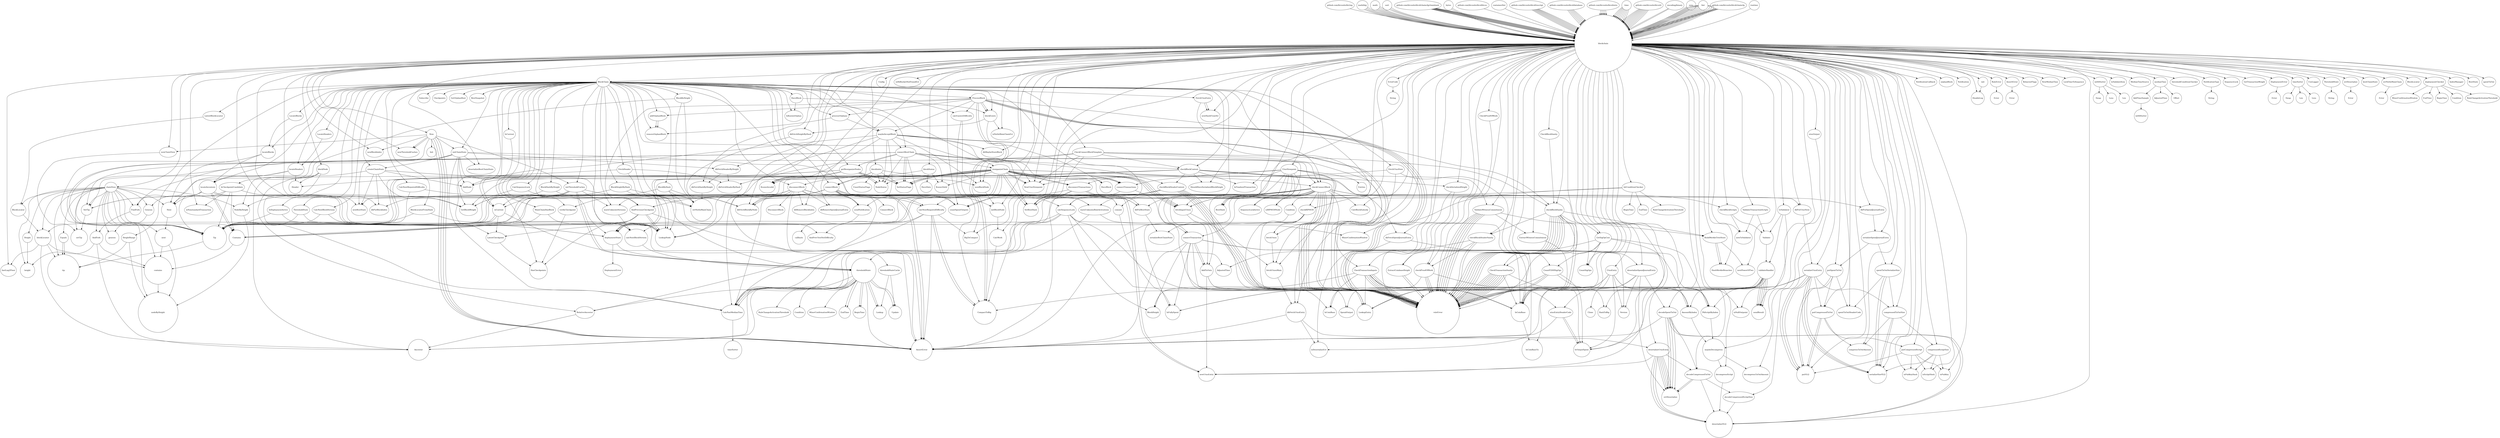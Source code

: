 digraph graphname {
842498549312 [width=1.0048893075474834] [height=1.0048893075474834] [label="BlockByHeight"];
75647 [width=1.0357961016203368] [height=1.0357961016203368] [label="Config"];
842498550736 [width=1.1028536653776413] [height=1.1028536653776413] [label="RuleChangeActivationThreshold"];
842396540688 [width=1.8912661752037636] [height=1.8912661752037636] [label="timeSorter"];
191187 [width=1.0357961016203368] [height=1.0357961016203368] [label="ErrorCode"];
842498548864 [width=1.0357961016203368] [height=1.0357961016203368] [label="isDbBucketNotFoundErr"];
842498548288 [width=1.2341797219978312] [height=1.2341797219978312] [label="AdjustedTime"];
842498547888 [width=1.3486787240346771] [height=1.3486787240346771] [label="isCurrent"];
842396540864 [width=1.4557717331790565] [height=1.4557717331790565] [label="removeOrphanBlock"];
842498548848 [width=1.6061627504345513] [height=1.6061627504345513] [label="isDeserializeErr"];
842498548016 [width=1.0172821595152037] [height=1.0172821595152037] [label="ConnectBlock"];
101073 [width=1.0357961016203368] [height=1.0357961016203368] [label="NotificationCallback"];
842498550912 [width=1.0766308908335573] [height=1.0766308908335573] [label="SpendOutput"];
842498550848 [width=1.1026754584971528] [height=1.1026754584971528] [label="Less"];
842498547952 [width=1.1182217297681547] [height=1.1182217297681547] [label="dbPutBestState"];
842396540384 [width=1.9916242782290114] [height=1.9916242782290114] [label="LookupNode"];
842396540416 [width=1.2173684242651883] [height=1.2173684242651883] [label="KnownInvalid"];
842498550000 [width=1.3080263754914587] [height=1.3080263754914587] [label="Error"];
842498547856 [width=2.214725146541351] [height=2.214725146541351] [label="AssertError"];
842498548304 [width=1.0048893075474834] [height=1.0048893075474834] [label="IsCurrent"];
842498548528 [width=1.0048893075474834] [height=1.0048893075474834] [label="HeightRange"];
842498547936 [width=1.1807567191151285] [height=1.1807567191151285] [label="GetBlockWeight"];
842498550336 [width=1.3080263754914587] [height=1.3080263754914587] [label="String"];
842396540640 [width=2.1984121701180674] [height=2.1984121701180674] [label="Ancestor"];
842498549328 [width=1.0048893075474834] [height=1.0048893075474834] [label="BlockByHash"];
842396540880 [width=1.02507197133259] [height=1.02507197133259] [label="addOrphanBlock"];
842498547904 [width=1.0661214310431857] [height=1.0661214310431857] [label="warnUnknownRuleActivations"];
842498549648 [width=1.246566989690631] [height=1.246566989690631] [label="isPubKeyHash"];
842498549728 [width=1.162664357751148] [height=1.162664357751148] [label="putCompressedScript"];
842396540736 [width=1.2009740030744045] [height=1.2009740030744045] [label="SetStatusFlags"];
842498550176 [width=1.3781475972657693] [height=1.3781475972657693] [label="int64Sorter"];
842498549008 [width=1.863053016728637] [height=1.863053016728637] [label="errDeserialize"];
81488 [width=1.0357961016203368] [height=1.0357961016203368] [label="blockStatus"];
842498551328 [width=1.0675661161809615] [height=1.0675661161809615] [label="checkSerializedHeight"];
842498549840 [width=1.2593924765225295] [height=1.2593924765225295] [label="BigToCompact"];
842498551216 [width=1.430756348479903] [height=1.430756348479903] [label="checkProofOfWork"];
842498549744 [width=1.7531772129404737] [height=1.7531772129404737] [label="decompressScript"];
842498551584 [width=1.0616052750982918] [height=1.0616052750982918] [label="MinerConfirmationWindow"];
842498549392 [width=1.4159609774164057] [height=1.4159609774164057] [label="genesis"];
842498547760 [width=1.6636191791163764] [height=1.6636191791163764] [label="LookupEntry"];
842498549376 [width=1.7436442531219842] [height=1.7436442531219842] [label="setTip"];
842396540816 [width=1.1865332816134424] [height=1.1865332816134424] [label="blockExists"];
842498549184 [width=1.4213850327922524] [height=1.4213850327922524] [label="newUtxoEntry"];
842498549472 [width=1.8564645668855368] [height=1.8564645668855368] [label="next"];
842408242176 [width=1] [height=1] [label="github.com/btcsuite/btclog"];
842390863424 [width=1] [height=1] [label="math/big"];
842498548768 [width=1.0305581721717716] [height=1.0305581721717716] [label="initThresholdCaches"];
842498551440 [width=1.0616052750982918] [height=1.0616052750982918] [label="BeginTime"];
842396540528 [width=1.0825908985863608] [height=1.0825908985863608] [label="sendNotification"];
842498549248 [width=1.417496364533129] [height=1.417496364533129] [label="serializeBestChainState"];
842498550880 [width=2.3254945988652955] [height=2.3254945988652955] [label="maybeDecompress"];
23249 [width=1.0357961016203368] [height=1.0357961016203368] [label="orphanBlock"];
842498548688 [width=1.0357961016203368] [height=1.0357961016203368] [label="New"];
842396540464 [width=1.0752965316280265] [height=1.0752965316280265] [label="dbMaybeStoreBlock"];
842498550832 [width=1.1026754584971528] [height=1.1026754584971528] [label="Swap"];
842498548800 [width=1.3080263754914587] [height=1.3080263754914587] [label="Error"];
842498548960 [width=1.8569499263953417] [height=1.8569499263953417] [label="putVLQ"];
102540 [width=1.0357961016203368] [height=1.0357961016203368] [label="Notification"];
842498551552 [width=1.0616052750982918] [height=1.0616052750982918] [label="EndTime"];
842498550896 [width=1.1034017970134784] [height=1.1034017970134784] [label="IsCoinBase"];
842498549664 [width=1.246566989690631] [height=1.246566989690631] [label="isScriptHash"];
842498548512 [width=1.2516763253257934] [height=1.2516763253257934] [label="NodeByHeight"];
842396540784 [width=1.1489867045545037] [height=1.1489867045545037] [label="newBestState"];
842396540912 [width=1.1610650455696956] [height=1.1610650455696956] [label="calcSequenceLock"];
842396540624 [width=1.3495227460940145] [height=1.3495227460940145] [label="Header"];
842498550032 [width=1.0357961016203368] [height=1.0357961016203368] [label="init"];
201028 [width=1.0357961016203368] [height=1.0357961016203368] [label="RuleError"];
190937 [width=1.0357961016203368] [height=1.0357961016203368] [label="AssertError"];
842498547920 [width=1.0661214310431857] [height=1.0661214310431857] [label="warnUnknownVersions"];
842498550192 [width=1.1026754584971528] [height=1.1026754584971528] [label="Offset"];
25061 [width=1.0357961016203368] [height=1.0357961016203368] [label="BlockChain"];
842396540832 [width=1.1461679540432292] [height=1.1461679540432292] [label="IsKnownOrphan"];
842498549072 [width=1.1692659364632862] [height=1.1692659364632862] [label="Version"];
842408242208 [width=1] [height=1] [label="math"];
842498548496 [width=1.0048893075474834] [height=1.0048893075474834] [label="BlockHashByHeight"];
201923 [width=1.0357961016203368] [height=1.0357961016203368] [label="BehaviorFlags"];
842498551136 [width=1.0506931931468033] [height=1.0506931931468033] [label="SequenceLockActive"];
842498550656 [width=2.5994570967971895] [height=2.5994570967971895] [label="thresholdState"];
842498548400 [width=1.0048893075474834] [height=1.0048893075474834] [label="BlockLocatorFromHash"];
842498551408 [width=1.0048893075474834] [height=1.0048893075474834] [label="CheckConnectBlockTemplate"];
842498550400 [width=1.02507197133259] [height=1.02507197133259] [label="processOrphans"];
83183 [width=1.0357961016203368] [height=1.0357961016203368] [label="blockNode"];
842498550288 [width=1.0779170563893052] [height=1.0779170563893052] [label="ExtractWitnessCommitment"];
842498550096 [width=1.1026754584971528] [height=1.1026754584971528] [label="Len"];
842498548656 [width=1.287446600538975] [height=1.287446600538975] [label="locateHeaders"];
842498549088 [width=1.3592233204945614] [height=1.3592233204945614] [label="serializeSpendJournalEntry"];
842390863776 [width=1] [height=1] [label="sort"];
842498548736 [width=1.0305581721717716] [height=1.0305581721717716] [label="initChainState"];
842498549872 [width=1.0781915405724851] [height=1.0781915405724851] [label="findPrevTestNetDifficulty"];
842498550432 [width=1.3993248025208387] [height=1.3993248025208387] [label="checkBlockSanity"];
842498548224 [width=1.0488050294736255] [height=1.0488050294736255] [label="disconnectTransactions"];
842498551536 [width=1.0616052750982918] [height=1.0616052750982918] [label="BeginTime"];
842498549360 [width=1.2597143211161923] [height=1.2597143211161923] [label="fastLog2Floor"];
842498547712 [width=2.512523103334465] [height=2.512523103334465] [label="Tip"];
842498550208 [width=1.0357961016203368] [height=1.0357961016203368] [label="NewMedianTime"];
842498550256 [width=1.2949554349476298] [height=1.2949554349476298] [label="HashMerkleBranches"];
842498551120 [width=2.158619883264944] [height=2.158619883264944] [label="IsCoinBaseTx"];
842498547776 [width=1.1636873294419525] [height=1.1636873294419525] [label="BlockHeight"];
842498549520 [width=1.2241676302813311] [height=1.2241676302813311] [label="newHashFromStr"];
842408240416 [width=1] [height=1] [label="github.com/btcsuite/btcd/chaincfg/chainhash"];
842498551600 [width=1.0616052750982918] [height=1.0616052750982918] [label="Condition"];
842498551456 [width=1.0616052750982918] [height=1.0616052750982918] [label="EndTime"];
842498551104 [width=1.0675661161809615] [height=1.0675661161809615] [label="ShouldHaveSerializedBlockHeight"];
842498547824 [width=1.0736779277754616] [height=1.0736779277754616] [label="FindFork"];
842498550992 [width=1.0256688646242882] [height=1.0256688646242882] [label="Entries"];
842498551392 [width=1.0506931931468033] [height=1.0506931931468033] [label="GetSigOpCost"];
842498550528 [width=1.4173140833224092] [height=1.4173140833224092] [label="Validate"];
842396540400 [width=4.491697147824673] [height=4.491697147824673] [label="ruleError"];
842498547792 [width=1.0357961016203368] [height=1.0357961016203368] [label="LockTimeToSequence"];
842498551200 [width=1.0828476058027212] [height=1.0828476058027212] [label="CheckTransactionSanity"];
842498547968 [width=1.0973027282521708] [height=1.0973027282521708] [label="dbPutBlockIndex"];
842498551504 [width=1.0616052750982918] [height=1.0616052750982918] [label="Condition"];
842396540496 [width=1.1658276011592452] [height=1.1658276011592452] [label="AddNode"];
842498549808 [width=1.1750310791857408] [height=1.1750310791857408] [label="HashToBig"];
251534 [width=1.0357961016203368] [height=1.0357961016203368] [label="utxoOutput"];
274656 [width=1.0357961016203368] [height=1.0357961016203368] [label="bitConditionChecker"];
842498551344 [width=1.0366593221081082] [height=1.0366593221081082] [label="checkBlockHeaderContext"];
842498550160 [width=1.1026754584971528] [height=1.1026754584971528] [label="AddTimeSample"];
842396540576 [width=1.1341132863175598] [height=1.1341132863175598] [label="KnownValid"];
842408241888 [width=1] [height=1] [label="bytes"];
842498551040 [width=1.0048893075474834] [height=1.0048893075474834] [label="FetchUtxoView"];
842498548432 [width=1.0048893075474834] [height=1.0048893075474834] [label="LatestBlockLocator"];
212673 [width=1.0357961016203368] [height=1.0357961016203368] [label="int64Sorter"];
218857 [width=1.0357961016203368] [height=1.0357961016203368] [label="txValidateItem"];
252368 [width=1.0357961016203368] [height=1.0357961016203368] [label="UtxoEntry"];
842498550112 [width=1.1026754584971528] [height=1.1026754584971528] [label="Swap"];
842408242048 [width=1] [height=1] [label="github.com/btcsuite/btcd/btcec"];
842498551024 [width=1.0996143125390598] [height=1.0996143125390598] [label="fetchUtxos"];
842498550816 [width=1.1026754584971528] [height=1.1026754584971528] [label="Len"];
842498549696 [width=1.162664357751148] [height=1.162664357751148] [label="compressedScriptSize"];
842498548464 [width=1.0048893075474834] [height=1.0048893075474834] [label="BlockHeightByHash"];
89210 [width=1.0357961016203368] [height=1.0357961016203368] [label="blockIndex"];
842498548096 [width=1.0567151031363209] [height=1.0567151031363209] [label="dbRemoveBlockIndex"];
212060 [width=1.0357961016203368] [height=1.0357961016203368] [label="MedianTimeSource"];
219195 [width=1.0357961016203368] [height=1.0357961016203368] [label="txValidator"];
842498548912 [width=1.8569499263953417] [height=1.8569499263953417] [label="serializeSizeVLQ"];
842408241312 [width=1] [height=1] [label="container/list"];
842498548640 [width=1.0048893075474834] [height=1.0048893075474834] [label="LocateBlocks"];
842498548592 [width=1.1122939299744832] [height=1.1122939299744832] [label="Genesis"];
842498547872 [width=1.1492136267788162] [height=1.1492136267788162] [label="countSpentOutputs"];
842498548544 [width=3.322741377582435] [height=3.322741377582435] [label="tip"];
842498550352 [width=1.0048893075474834] [height=1.0048893075474834] [label="Subscribe"];
213531 [width=1.0357961016203368] [height=1.0357961016203368] [label="medianTime"];
240421 [width=1.0357961016203368] [height=1.0357961016203368] [label="thresholdConditionChecker"];
842498551168 [width=1.0506931931468033] [height=1.0506931931468033] [label="isBIP0030Node"];
842498550128 [width=1.1026754584971528] [height=1.1026754584971528] [label="Less"];
842498549888 [width=1.1807789046712047] [height=1.1807789046712047] [label="calcNextRequiredDifficulty"];
842498550624 [width=1.3597205185010117] [height=1.3597205185010117] [label="Lookup"];
842408241696 [width=1] [height=1] [label="github.com/btcsuite/btcd/txscript"];
842498548064 [width=1.016457389972152] [height=1.016457389972152] [label="disconnectBlock"];
842498548128 [width=1.020919001515984] [height=1.020919001515984] [label="DisconnectBlock"];
842498550928 [width=1.0342251528323843] [height=1.0342251528323843] [label="Clone"];
842396540752 [width=1.0513377292485764] [height=1.0513377292485764] [label="UnsetStatusFlags"];
842498548272 [width=1.1670322497036736] [height=1.1670322497036736] [label="LatestCheckpoint"];
842498547744 [width=1.9136987693464333] [height=1.9136987693464333] [label="IsCoinBase"];
842498549536 [width=1.0048893075474834] [height=1.0048893075474834] [label="Checkpoints"];
842396540848 [width=1.0048893075474834] [height=1.0048893075474834] [label="GetOrphanRoot"];
842498551360 [width=1.0197863990739497] [height=1.0197863990739497] [label="checkBIP0030"];
842498551296 [width=1.0357961016203368] [height=1.0357961016203368] [label="CheckBlockSanity"];
842498549040 [width=1.15871229704812] [height=1.15871229704812] [label="decodeCompressedTxOut"];
842498550464 [width=1.4854298109804078] [height=1.4854298109804078] [label="sendResult"];
842396540672 [width=1.5960973149668658] [height=1.5960973149668658] [label="CalcPastMedianTime"];
842498550480 [width=1.78845108143214] [height=1.78845108143214] [label="validateHandler"];
100930 [width=1.0357961016203368] [height=1.0357961016203368] [label="NotificationType"];
842498551088 [width=1.0647740587430394] [height=1.0647740587430394] [label="isNullOutpoint"];
842498547984 [width=1.0739972626515246] [height=1.0739972626515246] [label="dbPutUtxoView"];
842498548352 [width=1.2975020421090233] [height=1.2975020421090233] [label="dbFetchHeaderByHash"];
842498548832 [width=1.3080263754914587] [height=1.3080263754914587] [label="Error"];
842498549456 [width=2.900298933813776] [height=2.900298933813776] [label="contains"];
241499 [width=1.0357961016203368] [height=1.0357961016203368] [label="thresholdStateCache"];
842498550144 [width=1.1026754584971528] [height=1.1026754584971528] [label="AdjustedTime"];
842396540368 [width=1.175366113209781] [height=1.175366113209781] [label="maybeAcceptBlock"];
842498548976 [width=1.2377380286388904] [height=1.2377380286388904] [label="putCompressedTxOut"];
842498549968 [width=1.3080263754914587] [height=1.3080263754914587] [label="Error"];
842390863296 [width=1] [height=1] [label="github.com/btcsuite/btcd/database"];
842498551232 [width=1.0357961016203368] [height=1.0357961016203368] [label="CheckProofOfWork"];
842498548112 [width=1.0567151031363209] [height=1.0567151031363209] [label="dbRemoveSpendJournalEntry"];
842498549216 [width=1.1840748382395054] [height=1.1840748382395054] [label="dbFetchHeightByHash"];
842498550768 [width=1.0048893075474834] [height=1.0048893075474834] [label="IsDeploymentActive"];
842498549856 [width=1.02507197133259] [height=1.02507197133259] [label="calcEasiestDifficulty"];
842498551248 [width=1.1363894181625636] [height=1.1363894181625636] [label="CountSigOps"];
842498548944 [width=1.347398403894131] [height=1.347398403894131] [label="putSpentTxOut"];
842498548560 [width=4.164128492184261] [height=4.164128492184261] [label="nodeByHeight"];
842498549440 [width=1.0162119144995505] [height=1.0162119144995505] [label="Equals"];
34504 [width=1.0357961016203368] [height=1.0357961016203368] [label="SequenceLock"];
842498548624 [width=1.287446600538975] [height=1.287446600538975] [label="locateBlocks"];
842498547728 [width=1.4410663451416312] [height=1.4410663451416312] [label="deploymentState"];
842498549120 [width=1.4841097758552377] [height=1.4841097758552377] [label="IsOutputSpent"];
842498551648 [width=1.0357961016203368] [height=1.0357961016203368] [label="GetTransactionWeight"];
842396540432 [width=1.1974685228370188] [height=1.1974685228370188] [label="NodeStatus"];
842498550976 [width=1.211416225732872] [height=1.211416225732872] [label="connectTransaction"];
842498551264 [width=1.089337913980179] [height=1.089337913980179] [label="CountP2SHSigOps"];
842498550240 [width=1.1653757682839834] [height=1.1653757682839834] [label="nextPowerOfTwo"];
842396540592 [width=1.4810860690027443] [height=1.4810860690027443] [label="initBlockNode"];
842408240800 [width=1] [height=1] [label="github.com/btcsuite/btcd/wire"];
842498551616 [width=1.0048893075474834] [height=1.0048893075474834] [label="CalcNextBlockVersion"];
842498550560 [width=1.0357961016203368] [height=1.0357961016203368] [label="ValidateTransactionScripts"];
256935 [width=1.0357961016203368] [height=1.0357961016203368] [label="UtxoViewpoint"];
842498550944 [width=1.0554630476772209] [height=1.0554630476772209] [label="BestHash"];
842498549552 [width=1.7988704625350067] [height=1.7988704625350067] [label="HasCheckpoints"];
842498548240 [width=1.0686747748693637] [height=1.0686747748693637] [label="connectTransactions"];
842498549760 [width=1.2895326138819587] [height=1.2895326138819587] [label="compressTxOutAmount"];
842498549984 [width=1.3080263754914587] [height=1.3080263754914587] [label="String"];
842498549824 [width=2.4923626059874935] [height=2.4923626059874935] [label="CompactToBig"];
842498549680 [width=1.246566989690631] [height=1.246566989690631] [label="isPubKey"];
842498548448 [width=1.2987692074910422] [height=1.2987692074910422] [label="BlockLocator"];
842396540608 [width=1.7739915430326778] [height=1.7739915430326778] [label="CalcWork"];
842408239232 [width=1] [height=1] [label="time"];
842498547808 [width=1.0247590529432218] [height=1.0247590529432218] [label="getReorganizeNodes"];
842396540512 [width=1.0443897375551732] [height=1.0443897375551732] [label="connectBestChain"];
842498551280 [width=1.0828476058027212] [height=1.0828476058027212] [label="checkBlockHeaderSanity"];
842498550720 [width=1.1028536653776413] [height=1.1028536653776413] [label="Condition"];
842498549200 [width=2.0077893005889353] [height=2.0077893005889353] [label="dbFetchUtxoEntry"];
842390863328 [width=1] [height=1] [label="github.com/btcsuite/btcutil"];
842396540896 [width=1.0048893075474834] [height=1.0048893075474834] [label="CalcSequenceLock"];
842498550576 [width=1.0506931931468033] [height=1.0506931931468033] [label="checkBlockScripts"];
842498551056 [width=1.0048893075474834] [height=1.0048893075474834] [label="FetchUtxoEntry"];
842498550416 [width=1.0048893075474834] [height=1.0048893075474834] [label="ProcessBlock"];
842498548048 [width=1.1294025174337174] [height=1.1294025174337174] [label="SetTip"];
842498548816 [width=1.1840748382395054] [height=1.1840748382395054] [label="isNotInMainChainErr"];
842408241920 [width=1] [height=1] [label="encoding/binary"];
190546 [width=1.0357961016203368] [height=1.0357961016203368] [label="DeploymentError"];
842498551568 [width=1.0616052750982918] [height=1.0616052750982918] [label="RuleChangeActivationThreshold"];
842498549408 [width=1.509612392027849] [height=1.509612392027849] [label="height"];
842498548336 [width=1.0048893075474834] [height=1.0048893075474834] [label="FetchHeader"];
272614 [width=1.0357961016203368] [height=1.0357961016203368] [label="timeSorter"];
842498549712 [width=1.1381477041954315] [height=1.1381477041954315] [label="decodeCompressedScriptSize"];
842498551312 [width=1.2042799206962096] [height=1.2042799206962096] [label="ExtractCoinbaseHeight"];
842498550640 [width=1.3597205185010117] [height=1.3597205185010117] [label="Update"];
842498548032 [width=1.063870025655476] [height=1.063870025655476] [label="commit"];
842498549264 [width=1.066561076406686] [height=1.066561076406686] [label="deserializeBestChainState"];
842498550672 [width=1.1028536653776413] [height=1.1028536653776413] [label="MinerConfirmationWindow"];
842498550368 [width=1.3520040638239261] [height=1.3520040638239261] [label="callback"];
842498551520 [width=1.8207171553522308] [height=1.8207171553522308] [label="calcNextBlockVersion"];
842498548672 [width=1.0048893075474834] [height=1.0048893075474834] [label="LocateHeaders"];
842498550064 [width=1.0357961016203368] [height=1.0357961016203368] [label="UseLogger"];
842498548000 [width=1.0530782611355405] [height=1.0530782611355405] [label="dbPutSpendJournalEntry"];
842498548896 [width=1.347398403894131] [height=1.347398403894131] [label="spentTxOutSerializeSize"];
842498549488 [width=1.3615537753170888] [height=1.3615537753170888] [label="findFork"];
842390863200 [width=6] [height=6] [label="blockchain"];
842390863808 [width=1] [height=1] [label="sync"];
238545 [width=1.0357961016203368] [height=1.0357961016203368] [label="ThresholdState"];
842498551376 [width=1.0506931931468033] [height=1.0506931931468033] [label="CheckTransactionInputs"];
842498548928 [width=1.2377380286388904] [height=1.2377380286388904] [label="compressedTxOutSize"];
842498549168 [width=1.4469951985726799] [height=1.4469951985726799] [label="deserializeUtxoEntry"];
842498548608 [width=1.614631358299413] [height=1.614631358299413] [label="Next"];
842396540704 [width=1.0614649662446252] [height=1.0614649662446252] [label="newBlockIndex"];
842498551472 [width=1.0616052750982918] [height=1.0616052750982918] [label="RuleChangeActivationThreshold"];
842498548256 [width=1.0716467969918269] [height=1.0716467969918269] [label="checkConnectBlock"];
842498548576 [width=1.4507152772741152] [height=1.4507152772741152] [label="locateInventory"];
842498549152 [width=1.5456827233313466] [height=1.5456827233313466] [label="IsFullySpent"];
842396540800 [width=1.0048893075474834] [height=1.0048893075474834] [label="HaveBlock"];
842498548208 [width=1.0473641840450054] [height=1.0473641840450054] [label="dbFetchSpendJournalEntry"];
842498551008 [width=1.676863860025498] [height=1.676863860025498] [label="fetchUtxosMain"];
842498550752 [width=1.0048893075474834] [height=1.0048893075474834] [label="ThresholdState"];
842498548144 [width=1.0247590529432218] [height=1.0247590529432218] [label="reorganizeChain"];
842498549104 [width=1.0939441160614656] [height=1.0939441160614656] [label="utxoEntryHeaderCode"];
842498550704 [width=1.2057073307552824] [height=1.2057073307552824] [label="EndTime"];
842498550048 [width=1.3438224771117955] [height=1.3438224771117955] [label="DisableLog"];
128017 [width=1.0357961016203368] [height=1.0357961016203368] [label="errDeserialize"];
842498550272 [width=1.1249685605716895] [height=1.1249685605716895] [label="BuildMerkleTreeStore"];
842498550688 [width=1.2057073307552824] [height=1.2057073307552824] [label="BeginTime"];
842396540656 [width=1.2531624922755076] [height=1.2531624922755076] [label="RelativeAncestor"];
842498550496 [width=1.2788004018841574] [height=1.2788004018841574] [label="PkScriptByIndex"];
842498549952 [width=1.3080263754914587] [height=1.3080263754914587] [label="Error"];
842390863232 [width=1] [height=1] [label="fmt"];
842408239648 [width=1] [height=1] [label="github.com/btcsuite/btcd/chaincfg"];
162687 [width=1.0357961016203368] [height=1.0357961016203368] [label="bestChainState"];
127605 [width=1.0357961016203368] [height=1.0357961016203368] [label="errNotInMainChain"];
842498551488 [width=1.2298800410175061] [height=1.2298800410175061] [label="MinerConfirmationWindow"];
23048 [width=1.0357961016203368] [height=1.0357961016203368] [label="BlockLocator"];
842498549600 [width=1.0923075602186352] [height=1.0923075602186352] [label="isNonstandardTransaction"];
842498549056 [width=1.1949636534822081] [height=1.1949636534822081] [label="deserializeSpendJournalEntry"];
842498548176 [width=1.3544393354247526] [height=1.3544393354247526] [label="SetBestHash"];
842498549568 [width=1.0395002581754589] [height=1.0395002581754589] [label="verifyCheckpoint"];
842498549584 [width=1.0596829219605655] [height=1.0596829219605655] [label="findPreviousCheckpoint"];
842498551152 [width=1.0675661161809615] [height=1.0675661161809615] [label="IsFinalizedTransaction"];
842498550304 [width=1.0675661161809615] [height=1.0675661161809615] [label="ValidateWitnessCommitment"];
842396540448 [width=1.0797093991791096] [height=1.0797093991791096] [label="checkBlockContext"];
842396540720 [width=1.199616465867745] [height=1.199616465867745] [label="HaveBlock"];
842408242336 [width=1] [height=1] [label="runtime"];
842498549904 [width=1.0048893075474834] [height=1.0048893075474834] [label="CalcNextRequiredDifficulty"];
277573 [width=1.0357961016203368] [height=1.0357961016203368] [label="deploymentChecker"];
842498547840 [width=1.0363271353678902] [height=1.0363271353678902] [label="connectBlock"];
842498548704 [width=1.0614649662446252] [height=1.0614649662446252] [label="newChainView"];
842498548080 [width=1.2446763555640281] [height=1.2446763555640281] [label="dbFetchBlockByNode"];
842498550960 [width=1.2982515877748328] [height=1.2982515877748328] [label="AddTxOuts"];
842498548880 [width=1.3233839267751863] [height=1.3233839267751863] [label="spentTxOutHeaderCode"];
842498549136 [width=1.3779106146039088] [height=1.3779106146039088] [label="serializeUtxoEntry"];
842498549776 [width=1.7531772129404737] [height=1.7531772129404737] [label="decompressTxOutAmount"];
842498549424 [width=1.0162119144995505] [height=1.0162119144995505] [label="Height"];
9031 [width=1.0357961016203368] [height=1.0357961016203368] [label="chainView"];
842498548720 [width=1.0871338308689134] [height=1.0871338308689134] [label="newThresholdCaches"];
842396540480 [width=1.1548406603685932] [height=1.1548406603685932] [label="newBlockNode"];
842498550544 [width=1.350434726445593] [height=1.350434726445593] [label="newTxValidator"];
842498549616 [width=1.0048893075474834] [height=1.0048893075474834] [label="IsCheckpointCandidate"];
842498548368 [width=1.0048893075474834] [height=1.0048893075474834] [label="MainChainHasBlock"];
842498550512 [width=1.1799526675101293] [height=1.1799526675101293] [label="AmountByIndex"];
842498548384 [width=1.6262623803839416] [height=1.6262623803839416] [label="Contains"];
842498550784 [width=1.336323068803185] [height=1.336323068803185] [label="DeploymentError"];
842498548416 [width=1.7035500756884863] [height=1.7035500756884863] [label="blockLocator"];
842498548752 [width=1.0256688646242882] [height=1.0256688646242882] [label="Init"];
74867 [width=1.0357961016203368] [height=1.0357961016203368] [label="IndexManager"];
842498549296 [width=1.066561076406686] [height=1.066561076406686] [label="dbFetchHeaderByHeight"];
842498548160 [width=1.208307437819846] [height=1.208307437819846] [label="NewUtxoViewpoint"];
842498550608 [width=1.3080263754914587] [height=1.3080263754914587] [label="String"];
842396540560 [width=1.1026754584971528] [height=1.1026754584971528] [label="HaveData"];
842498548192 [width=1.1067080312451671] [height=1.1067080312451671] [label="fetchInputUtxos"];
842498548992 [width=1.1284311472500659] [height=1.1284311472500659] [label="decodeSpentTxOut"];
842498548320 [width=1.0048893075474834] [height=1.0048893075474834] [label="BestSnapshot"];
842498549280 [width=1.0356542823338324] [height=1.0356542823338324] [label="createChainState"];
23845 [width=1.0357961016203368] [height=1.0357961016203368] [label="BestState"];
133155 [width=1.0357961016203368] [height=1.0357961016203368] [label="spentTxOut"];
842498551184 [width=1.0506931931468033] [height=1.0506931931468033] [label="CalcBlockSubsidy"];
842498549232 [width=1.203316277778526] [height=1.203316277778526] [label="dbFetchHashByHeight"];
842498548480 [width=2.3095718575315347] [height=2.3095718575315347] [label="errNotInMainChain"];
842498549024 [width=2.797509091900025] [height=2.797509091900025] [label="deserializeVLQ"];
"842390863232" -> "842390863200";
"842390863296" -> "842390863200";
"842390863328" -> "842390863200";
"25061" -> "842396540368";
"842396540368" -> "842396540384";
"842396540368" -> "842396540400";
"842396540368" -> "842396540416";
"842396540368" -> "842396540432";
"842396540368" -> "842396540400";
"842396540368" -> "842396540448";
"842396540368" -> "842396540464";
"842396540368" -> "842396540480";
"842396540368" -> "842396540496";
"842396540368" -> "842396540512";
"842396540368" -> "842396540528";
"842390863424" -> "842390863200";
"842390863776" -> "842390863200";
"842390863808" -> "842390863200";
"842408239232" -> "842390863200";
"842408239648" -> "842390863200";
"842408240416" -> "842390863200";
"842390863296" -> "842390863200";
"842408240800" -> "842390863200";
"842390863200" -> "81488";
"81488" -> "842396540560";
"81488" -> "842396540576";
"81488" -> "842396540416";
"842390863200" -> "83183";
"842390863200" -> "842396540592";
"842396540592" -> "842396540608";
"842390863200" -> "842396540480";
"842396540480" -> "842396540592";
"83183" -> "842396540624";
"83183" -> "842396540640";
"83183" -> "842396540656";
"842396540656" -> "842396540640";
"83183" -> "842396540672";
"842396540672" -> "842396540688";
"842390863200" -> "89210";
"842390863200" -> "842396540704";
"89210" -> "842396540720";
"89210" -> "842396540384";
"89210" -> "842396540496";
"89210" -> "842396540432";
"89210" -> "842396540736";
"89210" -> "842396540752";
"842408241312" -> "842390863200";
"842390863232" -> "842390863200";
"842390863808" -> "842390863200";
"842408239232" -> "842390863200";
"842408239648" -> "842390863200";
"842408240416" -> "842390863200";
"842390863296" -> "842390863200";
"842408241696" -> "842390863200";
"842408240800" -> "842390863200";
"842390863328" -> "842390863200";
"842390863200" -> "23048";
"842390863200" -> "23249";
"842390863200" -> "23845";
"842390863200" -> "842396540784";
"842390863200" -> "25061";
"25061" -> "842396540800";
"842396540800" -> "842396540816";
"842396540800" -> "842396540832";
"25061" -> "842396540832";
"25061" -> "842396540848";
"25061" -> "842396540864";
"25061" -> "842396540880";
"842396540880" -> "842396540864";
"842396540880" -> "842396540864";
"842390863200" -> "34504";
"25061" -> "842396540896";
"842396540896" -> "842396540912";
"842396540896" -> "842498547712";
"25061" -> "842396540912";
"842396540912" -> "842498547728";
"842396540912" -> "842498547744";
"842396540912" -> "842498547760";
"842396540912" -> "842396540400";
"842396540912" -> "842498547776";
"842396540912" -> "842396540640";
"842396540912" -> "842396540672";
"842390863200" -> "842498547792";
"25061" -> "842498547808";
"842498547808" -> "842396540416";
"842498547808" -> "842396540432";
"842498547808" -> "842396540736";
"842498547808" -> "842498547824";
"842498547808" -> "842396540416";
"842498547808" -> "842396540432";
"842498547808" -> "842396540736";
"842498547808" -> "842498547712";
"842390863200" -> "842396540464";
"25061" -> "842498547840";
"842498547840" -> "842498547712";
"842498547840" -> "842498547856";
"842498547840" -> "842498547872";
"842498547840" -> "842498547856";
"842498547840" -> "842498547888";
"842498547840" -> "842498547904";
"842498547840" -> "842498547920";
"842498547840" -> "842498547936";
"842498547840" -> "842396540784";
"842498547840" -> "842396540672";
"842498547840" -> "842498547952";
"842498547840" -> "842498547968";
"842498547840" -> "842498547984";
"842498547840" -> "842498548000";
"842498547840" -> "842498548016";
"842498547840" -> "842498548032";
"842498547840" -> "842498548048";
"842498547840" -> "842396540528";
"25061" -> "842498548064";
"842498548064" -> "842498547712";
"842498548064" -> "842498547856";
"842498548064" -> "842498548080";
"842498548064" -> "842498547936";
"842498548064" -> "842396540784";
"842498548064" -> "842396540672";
"842498548064" -> "842498547952";
"842498548064" -> "842498548096";
"842498548064" -> "842498547984";
"842498548064" -> "842498548112";
"842498548064" -> "842498548128";
"842498548064" -> "842498548032";
"842498548064" -> "842498548048";
"842498548064" -> "842396540528";
"842390863200" -> "842498547872";
"25061" -> "842498548144";
"842498548144" -> "842498548160";
"842498548144" -> "842498548176";
"842498548144" -> "842498547712";
"842498548144" -> "842498548080";
"842498548144" -> "842498548192";
"842498548144" -> "842498548208";
"842498548144" -> "842498548224";
"842498548144" -> "842396540736";
"842498548144" -> "842498548080";
"842498548144" -> "842396540576";
"842498548144" -> "842396540432";
"842498548144" -> "842498548192";
"842498548144" -> "842498548240";
"842498548144" -> "842498548256";
"842498548144" -> "842396540736";
"842498548144" -> "842396540736";
"842498548144" -> "842498548160";
"842498548144" -> "842498548176";
"842498548144" -> "842498547712";
"842498548144" -> "842498548192";
"842498548144" -> "842498548224";
"842498548144" -> "842498548064";
"842498548144" -> "842498548192";
"842498548144" -> "842498547872";
"842498548144" -> "842498548240";
"842498548144" -> "842498547840";
"25061" -> "842396540512";
"842396540512" -> "842498547712";
"842396540512" -> "842396540576";
"842396540512" -> "842396540432";
"842396540512" -> "842498548160";
"842396540512" -> "842498548176";
"842396540512" -> "842498547872";
"842396540512" -> "842498548256";
"842396540512" -> "842396540736";
"842396540512" -> "842396540736";
"842396540512" -> "842498548192";
"842396540512" -> "842498548240";
"842396540512" -> "842498547840";
"842396540512" -> "842498547712";
"842396540512" -> "842498547824";
"842396540512" -> "842498547808";
"842396540512" -> "842498548144";
"25061" -> "842498547888";
"842498547888" -> "842498548272";
"842498547888" -> "842498547712";
"842498547888" -> "842498548288";
"842498547888" -> "842498547712";
"25061" -> "842498548304";
"842498548304" -> "842498547888";
"25061" -> "842498548320";
"25061" -> "842498548336";
"842498548336" -> "842396540384";
"842498548336" -> "842396540624";
"842498548336" -> "842498548352";
"25061" -> "842498548368";
"842498548368" -> "842396540384";
"842498548368" -> "842498548384";
"25061" -> "842498548400";
"842498548400" -> "842396540384";
"842498548400" -> "842498548416";
"25061" -> "842498548432";
"842498548432" -> "842498548448";
"25061" -> "842498548464";
"842498548464" -> "842396540384";
"842498548464" -> "842498548384";
"842498548464" -> "842498548480";
"25061" -> "842498548496";
"842498548496" -> "842498548512";
"842498548496" -> "842498548480";
"25061" -> "842498548528";
"842498548528" -> "842498548544";
"842498548528" -> "842498548560";
"25061" -> "842498548576";
"842498548576" -> "842396540384";
"842498548576" -> "842498548592";
"842498548576" -> "842396540384";
"842498548576" -> "842498548384";
"842498548576" -> "842498548608";
"842498548576" -> "842498547712";
"842498548576" -> "842498548384";
"25061" -> "842498548624";
"842498548624" -> "842498548576";
"842498548624" -> "842498548608";
"25061" -> "842498548640";
"842498548640" -> "842498548624";
"25061" -> "842498548656";
"842498548656" -> "842498548576";
"842498548656" -> "842396540624";
"842498548656" -> "842498548608";
"25061" -> "842498548672";
"842498548672" -> "842498548656";
"842390863200" -> "74867";
"842390863200" -> "75647";
"842390863200" -> "842498548688";
"842498548688" -> "842498547856";
"842498548688" -> "842498547856";
"842498548688" -> "842498547856";
"842498548688" -> "842498547856";
"842498548688" -> "842396540704";
"842498548688" -> "842498548704";
"842498548688" -> "842498548720";
"842498548688" -> "842498548720";
"842498548688" -> "842498548736";
"842498548688" -> "842498548752";
"842498548688" -> "842498548768";
"842498548688" -> "842498547712";
"842408241888" -> "842390863200";
"842408241920" -> "842390863200";
"842390863232" -> "842390863200";
"842390863424" -> "842390863200";
"842390863776" -> "842390863200";
"842408239232" -> "842390863200";
"842408240416" -> "842390863200";
"842390863296" -> "842390863200";
"842408240800" -> "842390863200";
"842390863328" -> "842390863200";
"842390863200" -> "127605";
"127605" -> "842498548800";
"842390863200" -> "842498548816";
"842390863200" -> "128017";
"128017" -> "842498548832";
"842390863200" -> "842498548848";
"842390863200" -> "842498548864";
"842390863200" -> "133155";
"842390863200" -> "842498548880";
"842390863200" -> "842498548896";
"842498548896" -> "842498548880";
"842498548896" -> "842498548912";
"842498548896" -> "842498548912";
"842498548896" -> "842498548928";
"842390863200" -> "842498548944";
"842498548944" -> "842498548880";
"842498548944" -> "842498548960";
"842498548944" -> "842498548960";
"842498548944" -> "842498548976";
"842390863200" -> "842498548992";
"842498548992" -> "842498549008";
"842498548992" -> "842498549024";
"842498548992" -> "842498549008";
"842498548992" -> "842498549024";
"842498548992" -> "842498549008";
"842498548992" -> "842498547856";
"842498548992" -> "842498549040";
"842498548992" -> "842498549008";
"842390863200" -> "842498549056";
"842498549056" -> "842498547856";
"842498549056" -> "842498547760";
"842498549056" -> "842498549072";
"842498549056" -> "842498548992";
"842498549056" -> "842498549008";
"842390863200" -> "842498549088";
"842498549088" -> "842498548896";
"842498549088" -> "842498548944";
"842390863200" -> "842498548208";
"842498548208" -> "842498549056";
"842498548208" -> "842498548848";
"842390863200" -> "842498548000";
"842498548000" -> "842498549088";
"842390863200" -> "842498548112";
"842390863200" -> "842498549104";
"842498549104" -> "842498549120";
"842498549104" -> "842498549120";
"842498549104" -> "842498547856";
"842390863200" -> "842498549136";
"842498549136" -> "842498549152";
"842498549136" -> "842498549104";
"842498549136" -> "842498548912";
"842498549136" -> "842498548912";
"842498549136" -> "842498548912";
"842498549136" -> "842498548928";
"842498549136" -> "842498548960";
"842498549136" -> "842498548960";
"842498549136" -> "842498548960";
"842498549136" -> "842498549120";
"842498549136" -> "842498548976";
"842390863200" -> "842498549168";
"842498549168" -> "842498549024";
"842498549168" -> "842498549008";
"842498549168" -> "842498549024";
"842498549168" -> "842498549008";
"842498549168" -> "842498549024";
"842498549168" -> "842498549008";
"842498549168" -> "842498549008";
"842498549168" -> "842498549184";
"842498549168" -> "842498549040";
"842498549168" -> "842498549008";
"842390863200" -> "842498549200";
"842498549200" -> "842498547856";
"842498549200" -> "842498549168";
"842498549200" -> "842498548848";
"842390863200" -> "842498547984";
"842498547984" -> "842498549136";
"842390863200" -> "842498547968";
"842390863200" -> "842498548096";
"842390863200" -> "842498549216";
"842498549216" -> "842498548480";
"842390863200" -> "842498549232";
"842498549232" -> "842498548480";
"842390863200" -> "162687";
"842390863200" -> "842498549248";
"842390863200" -> "842498549264";
"842390863200" -> "842498547952";
"842498547952" -> "842498549248";
"25061" -> "842498549280";
"842498549280" -> "842396540480";
"842498549280" -> "842498548048";
"842498549280" -> "842396540496";
"842498549280" -> "842498547936";
"842498549280" -> "842396540784";
"842498549280" -> "842498547968";
"842498549280" -> "842498547952";
"25061" -> "842498548736";
"842498548736" -> "842498549264";
"842498548736" -> "842498549296";
"842498548736" -> "842396540592";
"842498548736" -> "842396540496";
"842498548736" -> "842498547856";
"842498548736" -> "842498548048";
"842498548736" -> "842498547936";
"842498548736" -> "842396540784";
"842498548736" -> "842396540672";
"842498548736" -> "842498549280";
"842390863200" -> "842498548352";
"842390863200" -> "842498549296";
"842498549296" -> "842498549232";
"842498549296" -> "842498548352";
"842390863200" -> "842498548080";
"25061" -> "842498549312";
"842498549312" -> "842498548512";
"842498549312" -> "842498548480";
"842498549312" -> "842498548080";
"25061" -> "842498549328";
"842498549328" -> "842396540384";
"842498549328" -> "842498548384";
"842498549328" -> "842498548480";
"842498549328" -> "842498548080";
"842390863808" -> "842390863200";
"842390863200" -> "842498549360";
"842390863200" -> "9031";
"842390863200" -> "842498548704";
"842498548704" -> "842498549376";
"9031" -> "842498549392";
"9031" -> "842498548592";
"842498548592" -> "842498549392";
"9031" -> "842498548544";
"9031" -> "842498547712";
"842498547712" -> "842498548544";
"9031" -> "842498549376";
"9031" -> "842498548048";
"842498548048" -> "842498549376";
"9031" -> "842498549408";
"9031" -> "842498549424";
"842498549424" -> "842498549408";
"9031" -> "842498548560";
"9031" -> "842498548512";
"842498548512" -> "842498548560";
"9031" -> "842498549440";
"842498549440" -> "842498548544";
"842498549440" -> "842498548544";
"9031" -> "842498549456";
"842498549456" -> "842498548560";
"9031" -> "842498548384";
"842498548384" -> "842498549456";
"9031" -> "842498549472";
"842498549472" -> "842498549456";
"842498549472" -> "842498548560";
"9031" -> "842498548608";
"842498548608" -> "842498549472";
"9031" -> "842498549488";
"842498549488" -> "842498549408";
"842498549488" -> "842396540640";
"842498549488" -> "842498549456";
"9031" -> "842498547824";
"842498547824" -> "842498549488";
"9031" -> "842498548416";
"842498548416" -> "842498548544";
"842498548416" -> "842498549360";
"842498548416" -> "842498549456";
"842498548416" -> "842396540640";
"9031" -> "842498548448";
"842498548448" -> "842498548416";
"842390863232" -> "842390863200";
"842408239232" -> "842390863200";
"842408239648" -> "842390863200";
"842408240416" -> "842390863200";
"842408241696" -> "842390863200";
"842390863328" -> "842390863200";
"842390863200" -> "842498549520";
"25061" -> "842498549536";
"25061" -> "842498549552";
"25061" -> "842498548272";
"842498548272" -> "842498549552";
"25061" -> "842498549568";
"842498549568" -> "842498549552";
"25061" -> "842498549584";
"842498549584" -> "842498549552";
"842498549584" -> "842396540384";
"842498549584" -> "842498548384";
"842498549584" -> "842498547712";
"842498549584" -> "842396540384";
"842498549584" -> "842498547856";
"842390863200" -> "842498549600";
"25061" -> "842498549616";
"842498549616" -> "842396540384";
"842498549616" -> "842498548384";
"842498549616" -> "842498547712";
"842498549616" -> "842498548608";
"842498549616" -> "842498549600";
"842408242048" -> "842390863200";
"842408241696" -> "842390863200";
"842390863200" -> "842498548912";
"842390863200" -> "842498548960";
"842390863200" -> "842498549024";
"842390863200" -> "842498549648";
"842390863200" -> "842498549664";
"842390863200" -> "842498549680";
"842390863200" -> "842498549696";
"842498549696" -> "842498549648";
"842498549696" -> "842498549664";
"842498549696" -> "842498549680";
"842498549696" -> "842498548912";
"842390863200" -> "842498549712";
"842498549712" -> "842498549024";
"842390863200" -> "842498549728";
"842498549728" -> "842498549648";
"842498549728" -> "842498549664";
"842498549728" -> "842498549680";
"842498549728" -> "842498548960";
"842390863200" -> "842498549744";
"842498549744" -> "842498549024";
"842390863200" -> "842498549760";
"842390863200" -> "842498549776";
"842390863200" -> "842498548928";
"842498548928" -> "842498548912";
"842498548928" -> "842498548912";
"842498548928" -> "842498549760";
"842498548928" -> "842498549696";
"842390863200" -> "842498548976";
"842498548976" -> "842498548960";
"842498548976" -> "842498548960";
"842498548976" -> "842498549760";
"842498548976" -> "842498549728";
"842390863200" -> "842498549040";
"842498549040" -> "842498549024";
"842498549040" -> "842498549008";
"842498549040" -> "842498549712";
"842498549040" -> "842498549008";
"842390863424" -> "842390863200";
"842408239232" -> "842390863200";
"842408240416" -> "842390863200";
"842390863200" -> "842498549808";
"842390863200" -> "842498549824";
"842390863200" -> "842498549840";
"842390863200" -> "842396540608";
"842396540608" -> "842498549824";
"25061" -> "842498549856";
"842498549856" -> "842498549824";
"842498549856" -> "842498549840";
"25061" -> "842498549872";
"25061" -> "842498549888";
"842498549888" -> "842498549872";
"842498549888" -> "842396540656";
"842498549888" -> "842498547856";
"842498549888" -> "842498549824";
"842498549888" -> "842498549840";
"842498549888" -> "842498549824";
"25061" -> "842498549904";
"842498549904" -> "842498549888";
"842498549904" -> "842498547712";
"842390863232" -> "842390863200";
"842390863200" -> "190546";
"190546" -> "842498549952";
"842390863200" -> "190937";
"190937" -> "842498549968";
"842390863200" -> "191187";
"191187" -> "842498549984";
"842390863200" -> "201028";
"201028" -> "842498550000";
"842390863200" -> "842396540400";
"842408242176" -> "842390863200";
"842390863200" -> "842498550032";
"842498550032" -> "842498550048";
"842390863200" -> "842498550048";
"842390863200" -> "842498550064";
"842408242208" -> "842390863200";
"842390863776" -> "842390863200";
"842390863808" -> "842390863200";
"842408239232" -> "842390863200";
"842390863200" -> "212060";
"842390863200" -> "212673";
"212673" -> "842498550096";
"212673" -> "842498550112";
"212673" -> "842498550128";
"842390863200" -> "213531";
"213531" -> "842498550144";
"213531" -> "842498550160";
"842498550160" -> "842498550176";
"213531" -> "842498550192";
"842390863200" -> "842498550208";
"842408241888" -> "842390863200";
"842390863232" -> "842390863200";
"842408242208" -> "842390863200";
"842408240416" -> "842390863200";
"842408241696" -> "842390863200";
"842390863328" -> "842390863200";
"842390863200" -> "842498550240";
"842390863200" -> "842498550256";
"842390863200" -> "842498550272";
"842498550272" -> "842498550240";
"842498550272" -> "842498550256";
"842498550272" -> "842498550256";
"842390863200" -> "842498550288";
"842498550288" -> "842498547744";
"842390863200" -> "842498550304";
"842498550304" -> "842396540400";
"842498550304" -> "842396540400";
"842498550304" -> "842498550288";
"842498550304" -> "842396540400";
"842498550304" -> "842396540400";
"842498550304" -> "842396540400";
"842498550304" -> "842498550272";
"842498550304" -> "842396540400";
"842390863232" -> "842390863200";
"842390863200" -> "100930";
"842390863200" -> "101073";
"100930" -> "842498550336";
"842390863200" -> "102540";
"25061" -> "842498550352";
"25061" -> "842396540528";
"842396540528" -> "842498550368";
"842390863232" -> "842390863200";
"842408239232" -> "842390863200";
"842408240416" -> "842390863200";
"842390863296" -> "842390863200";
"842390863328" -> "842390863200";
"842390863200" -> "201923";
"25061" -> "842396540816";
"842396540816" -> "842396540720";
"842396540816" -> "842498549216";
"842396540816" -> "842498548816";
"25061" -> "842498550400";
"842498550400" -> "842396540864";
"842498550400" -> "842396540368";
"25061" -> "842498550416";
"842498550416" -> "842396540816";
"842498550416" -> "842396540400";
"842498550416" -> "842396540400";
"842498550416" -> "842498550432";
"842498550416" -> "842498549584";
"842498550416" -> "842396540400";
"842498550416" -> "842498549824";
"842498550416" -> "842498549856";
"842498550416" -> "842498549824";
"842498550416" -> "842396540400";
"842498550416" -> "842396540816";
"842498550416" -> "842396540880";
"842498550416" -> "842396540368";
"842498550416" -> "842498550400";
"842390863232" -> "842390863200";
"842408242208" -> "842390863200";
"842408242336" -> "842390863200";
"842408239232" -> "842390863200";
"842408241696" -> "842390863200";
"842408240800" -> "842390863200";
"842390863328" -> "842390863200";
"842390863200" -> "218857";
"842390863200" -> "219195";
"219195" -> "842498550464";
"219195" -> "842498550480";
"842498550480" -> "842498547760";
"842498550480" -> "842396540400";
"842498550480" -> "842498550464";
"842498550480" -> "842498550496";
"842498550480" -> "842396540400";
"842498550480" -> "842498550464";
"842498550480" -> "842498550512";
"842498550480" -> "842396540400";
"842498550480" -> "842498550464";
"842498550480" -> "842396540400";
"842498550480" -> "842498550464";
"842498550480" -> "842498550464";
"219195" -> "842498550528";
"842498550528" -> "842498550480";
"842390863200" -> "842498550544";
"842390863200" -> "842498550560";
"842498550560" -> "842498550544";
"842498550560" -> "842498550528";
"842390863200" -> "842498550576";
"842498550576" -> "842498550544";
"842498550576" -> "842498550528";
"842390863232" -> "842390863200";
"842408240416" -> "842390863200";
"842390863200" -> "238545";
"238545" -> "842498550608";
"842390863200" -> "240421";
"842390863200" -> "241499";
"241499" -> "842498550624";
"241499" -> "842498550640";
"842390863200" -> "842498548720";
"25061" -> "842498550656";
"842498550656" -> "842498550672";
"842498550656" -> "842396540640";
"842498550656" -> "842498550624";
"842498550656" -> "842396540672";
"842498550656" -> "842498550688";
"842498550656" -> "842498550640";
"842498550656" -> "842396540656";
"842498550656" -> "842498550624";
"842498550656" -> "842498547856";
"842498550656" -> "842396540672";
"842498550656" -> "842498550704";
"842498550656" -> "842498550688";
"842498550656" -> "842396540672";
"842498550656" -> "842498550704";
"842498550656" -> "842498550720";
"842498550656" -> "842498550736";
"842498550656" -> "842498550640";
"25061" -> "842498550752";
"842498550752" -> "842498547728";
"842498550752" -> "842498547712";
"25061" -> "842498550768";
"842498550768" -> "842498547728";
"842498550768" -> "842498547712";
"25061" -> "842498547728";
"842498547728" -> "842498550784";
"842498547728" -> "842498550656";
"25061" -> "842498548768";
"842498548768" -> "842498547712";
"842498548768" -> "842498550656";
"842498548768" -> "842498550656";
"842498548768" -> "842498547888";
"842498548768" -> "842498547712";
"842498548768" -> "842498547920";
"842498548768" -> "842498547904";
"842390863200" -> "272614";
"272614" -> "842498550816";
"272614" -> "842498550832";
"272614" -> "842498550848";
"842390863232" -> "842390863200";
"842408240416" -> "842390863200";
"842390863296" -> "842390863200";
"842408241696" -> "842390863200";
"842390863328" -> "842390863200";
"842390863200" -> "251534";
"251534" -> "842498550880";
"842498550880" -> "842498549776";
"842498550880" -> "842498549744";
"842390863200" -> "252368";
"252368" -> "842498549072";
"252368" -> "842498550896";
"252368" -> "842498547776";
"252368" -> "842498549120";
"252368" -> "842498550912";
"252368" -> "842498549152";
"252368" -> "842498550512";
"842498550512" -> "842498550880";
"252368" -> "842498550496";
"842498550496" -> "842498550880";
"252368" -> "842498550928";
"842390863200" -> "842498549184";
"842390863200" -> "256935";
"256935" -> "842498550944";
"256935" -> "842498548176";
"256935" -> "842498547760";
"256935" -> "842498550960";
"842498550960" -> "842498547760";
"842498550960" -> "842498549184";
"842498550960" -> "842498547744";
"256935" -> "842498550976";
"842498550976" -> "842498547744";
"842498550976" -> "842498550960";
"842498550976" -> "842498547856";
"842498550976" -> "842498550912";
"842498550976" -> "842498549072";
"842498550976" -> "842498550512";
"842498550976" -> "842498550496";
"842498550976" -> "842498549152";
"842498550976" -> "842498547776";
"842498550976" -> "842498550896";
"842498550976" -> "842498550960";
"256935" -> "842498548240";
"842498548240" -> "842498550976";
"842498548240" -> "842498548176";
"256935" -> "842498548224";
"842498548224" -> "842498547872";
"842498548224" -> "842498547856";
"842498548224" -> "842498549184";
"842498548224" -> "842498549184";
"842498548224" -> "842498548176";
"256935" -> "842498550992";
"256935" -> "842498548032";
"842498548032" -> "842498549152";
"256935" -> "842498551008";
"842498551008" -> "842498549200";
"256935" -> "842498551024";
"842498551024" -> "842498551008";
"256935" -> "842498548192";
"842498548192" -> "842498550960";
"842498548192" -> "842498551008";
"842390863200" -> "842498548160";
"25061" -> "842498551040";
"842498551040" -> "842498547744";
"842498551040" -> "842498548160";
"842498551040" -> "842498551008";
"25061" -> "842498551056";
"842498551056" -> "842498549200";
"842408241920" -> "842390863200";
"842390863232" -> "842390863200";
"842408242208" -> "842390863200";
"842390863424" -> "842390863200";
"842408239232" -> "842390863200";
"842408239648" -> "842390863200";
"842408240416" -> "842390863200";
"842408241696" -> "842390863200";
"842408240800" -> "842390863200";
"842390863328" -> "842390863200";
"842498551056" -> "842498549520";
"842498551056" -> "842498549520";
"842390863200" -> "842498551088";
"842390863200" -> "842498551104";
"842390863200" -> "842498551120";
"842390863200" -> "842498547744";
"842498547744" -> "842498551120";
"842390863200" -> "842498551136";
"842390863200" -> "842498551152";
"842390863200" -> "842498551168";
"842390863200" -> "842498551184";
"842390863200" -> "842498551200";
"842498551200" -> "842396540400";
"842498551200" -> "842396540400";
"842498551200" -> "842396540400";
"842498551200" -> "842396540400";
"842498551200" -> "842396540400";
"842498551200" -> "842396540400";
"842498551200" -> "842396540400";
"842498551200" -> "842396540400";
"842498551200" -> "842498547744";
"842498551200" -> "842396540400";
"842498551200" -> "842498551088";
"842498551200" -> "842396540400";
"842390863200" -> "842498551216";
"842498551216" -> "842498549824";
"842498551216" -> "842396540400";
"842498551216" -> "842396540400";
"842498551216" -> "842498549808";
"842498551216" -> "842396540400";
"842390863200" -> "842498551232";
"842498551232" -> "842498551216";
"842390863200" -> "842498551248";
"842390863200" -> "842498551264";
"842498551264" -> "842498547760";
"842498551264" -> "842498549120";
"842498551264" -> "842396540400";
"842498551264" -> "842498550496";
"842498551264" -> "842396540400";
"842390863200" -> "842498551280";
"842498551280" -> "842498551216";
"842498551280" -> "842396540400";
"842498551280" -> "842498548288";
"842498551280" -> "842396540400";
"842390863200" -> "842498550432";
"842498550432" -> "842498551280";
"842498550432" -> "842396540400";
"842498550432" -> "842396540400";
"842498550432" -> "842396540400";
"842498550432" -> "842498547744";
"842498550432" -> "842396540400";
"842498550432" -> "842498547744";
"842498550432" -> "842396540400";
"842498550432" -> "842498551200";
"842498550432" -> "842498550272";
"842498550432" -> "842396540400";
"842498550432" -> "842396540400";
"842498550432" -> "842498551248";
"842498550432" -> "842396540400";
"842390863200" -> "842498551296";
"842498551296" -> "842498550432";
"842390863200" -> "842498551312";
"842498551312" -> "842396540400";
"842498551312" -> "842396540400";
"842390863200" -> "842498551328";
"842498551328" -> "842498551312";
"842498551328" -> "842396540400";
"25061" -> "842498551344";
"842498551344" -> "842498549888";
"842498551344" -> "842396540400";
"842498551344" -> "842396540672";
"842498551344" -> "842396540400";
"842498551344" -> "842498549568";
"842498551344" -> "842396540400";
"842498551344" -> "842498549584";
"842498551344" -> "842396540400";
"842498551344" -> "842396540400";
"25061" -> "842396540448";
"842396540448" -> "842498551344";
"842396540448" -> "842498547728";
"842396540448" -> "842396540672";
"842396540448" -> "842498551152";
"842396540448" -> "842396540400";
"842396540448" -> "842498551104";
"842396540448" -> "842498551328";
"842396540448" -> "842498547728";
"842396540448" -> "842498550304";
"842396540448" -> "842498547936";
"842396540448" -> "842396540400";
"25061" -> "842498551360";
"842498551360" -> "842498551024";
"842498551360" -> "842498547760";
"842498551360" -> "842498549152";
"842498551360" -> "842396540400";
"842390863200" -> "842498551376";
"842498551376" -> "842498547744";
"842498551376" -> "842498547760";
"842498551376" -> "842498549120";
"842498551376" -> "842396540400";
"842498551376" -> "842498550896";
"842498551376" -> "842498547776";
"842498551376" -> "842396540400";
"842498551376" -> "842498550512";
"842498551376" -> "842396540400";
"842498551376" -> "842396540400";
"842498551376" -> "842396540400";
"842498551376" -> "842396540400";
"25061" -> "842498548256";
"842498548256" -> "842396540400";
"842498548256" -> "842498550944";
"842498548256" -> "842498547856";
"842498548256" -> "842498550944";
"842498548256" -> "842498551168";
"842498548256" -> "842498551360";
"842498548256" -> "842498548192";
"842498548256" -> "842498547728";
"842498548256" -> "842498551392";
"842498548256" -> "842396540400";
"842498548256" -> "842498551376";
"842498548256" -> "842396540400";
"842498548256" -> "842498550976";
"842498548256" -> "842498551184";
"842498548256" -> "842396540400";
"842498548256" -> "842498548272";
"842498548256" -> "842498547728";
"842498548256" -> "842396540672";
"842498548256" -> "842396540912";
"842498548256" -> "842498551136";
"842498548256" -> "842396540400";
"842498548256" -> "842498550576";
"842498548256" -> "842498548176";
"25061" -> "842498551408";
"842498551408" -> "842498547712";
"842498551408" -> "842396540400";
"842498551408" -> "842498550432";
"842498551408" -> "842396540448";
"842498551408" -> "842498548160";
"842498551408" -> "842498548176";
"842498551408" -> "842396540480";
"842498551408" -> "842498548256";
"842408242208" -> "842390863200";
"842408239648" -> "842390863200";
"842390863200" -> "274656";
"274656" -> "842498551440";
"274656" -> "842498551456";
"274656" -> "842498551472";
"274656" -> "842498551488";
"274656" -> "842498551504";
"842498551504" -> "842498551520";
"842390863200" -> "277573";
"277573" -> "842498551536";
"277573" -> "842498551552";
"277573" -> "842498551568";
"277573" -> "842498551584";
"277573" -> "842498551600";
"25061" -> "842498551520";
"842498551520" -> "842498550656";
"25061" -> "842498551616";
"842498551616" -> "842498551520";
"842498551616" -> "842498547712";
"25061" -> "842498547904";
"842498547904" -> "842498550656";
"842498547904" -> "842498551488";
"25061" -> "842498547920";
"842498547920" -> "842498551520";
"842390863232" -> "842390863200";
"842408241696" -> "842390863200";
"842390863328" -> "842390863200";
"842390863200" -> "842498547936";
"842390863200" -> "842498551648";
"842390863200" -> "842498551392";
"842498551392" -> "842498551248";
"842498551392" -> "842498551264";
"842498551392" -> "842498547760";
"842498551392" -> "842498549120";
"842498551392" -> "842396540400";
"842498551392" -> "842498550496";
}